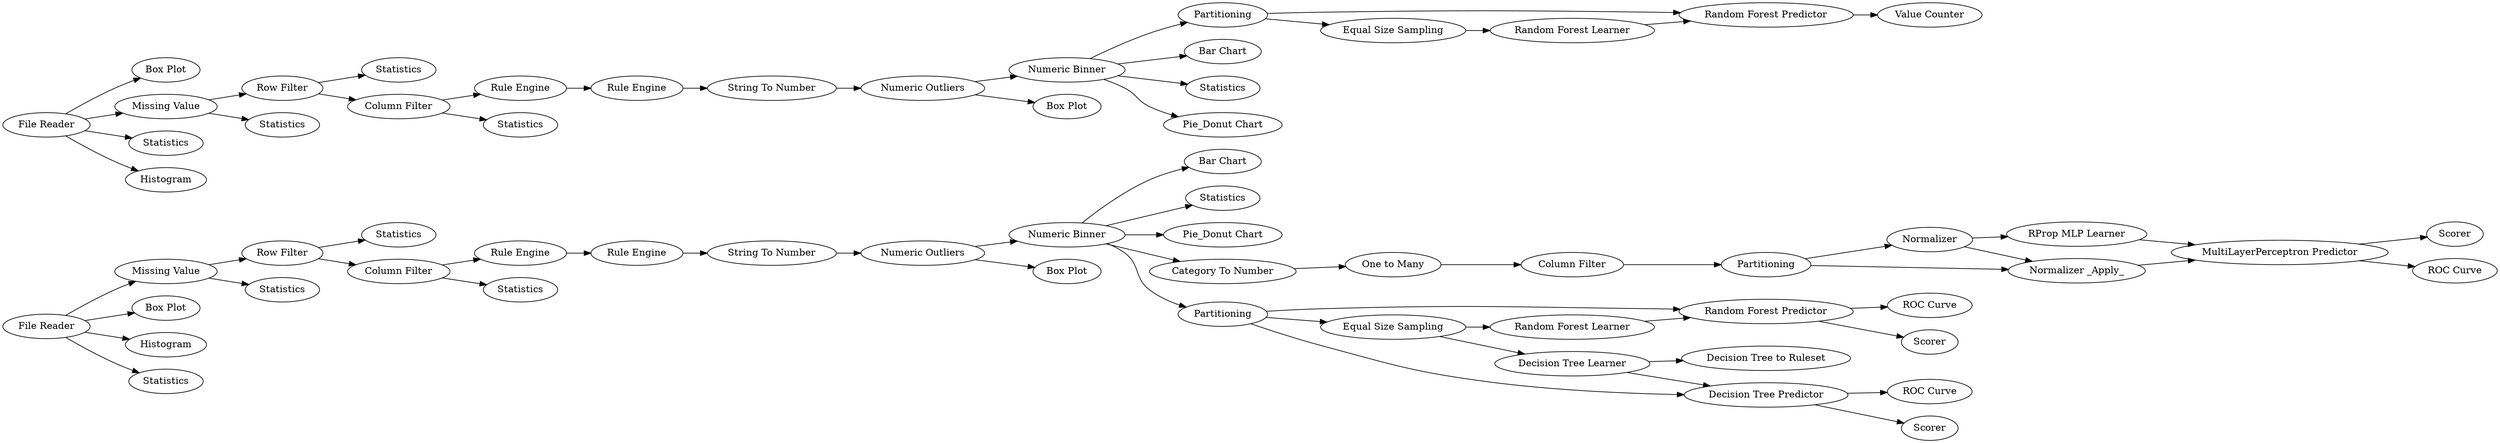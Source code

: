 digraph {
	3 [label="Missing Value"]
	8 [label="Numeric Binner"]
	11 [label=Partitioning]
	12 [label="String To Number"]
	13 [label=Normalizer]
	14 [label="Rule Engine"]
	15 [label="RProp MLP Learner"]
	19 [label=Scorer]
	26 [label="File Reader"]
	27 [label="Rule Engine"]
	33 [label="Row Filter"]
	34 [label=Statistics]
	38 [label="Column Filter"]
	39 [label=Statistics]
	40 [label="Box Plot"]
	41 [label="Bar Chart"]
	42 [label="Numeric Outliers"]
	43 [label=Statistics]
	46 [label="Pie_Donut Chart"]
	47 [label="One to Many"]
	48 [label="Category To Number"]
	49 [label="Normalizer _Apply_"]
	51 [label="MultiLayerPerceptron Predictor"]
	52 [label="ROC Curve"]
	53 [label="Column Filter"]
	55 [label=Partitioning]
	56 [label="Equal Size Sampling"]
	57 [label="Decision Tree Learner"]
	58 [label="Decision Tree Predictor"]
	59 [label="ROC Curve"]
	60 [label=Scorer]
	61 [label="Decision Tree to Ruleset"]
	62 [label="Random Forest Learner"]
	63 [label="Random Forest Predictor"]
	65 [label="ROC Curve"]
	66 [label=Scorer]
	67 [label="Box Plot"]
	68 [label="File Reader"]
	70 [label=Partitioning]
	71 [label="Row Filter"]
	73 [label=Statistics]
	74 [label="Bar Chart"]
	75 [label=Statistics]
	77 [label="Numeric Outliers"]
	79 [label=Statistics]
	80 [label="Column Filter"]
	83 [label="Random Forest Predictor"]
	84 [label="Numeric Binner"]
	85 [label="Random Forest Learner"]
	87 [label="Box Plot"]
	89 [label="Box Plot"]
	92 [label="Missing Value"]
	93 [label="String To Number"]
	94 [label="Rule Engine"]
	95 [label="Equal Size Sampling"]
	96 [label="Rule Engine"]
	97 [label=Statistics]
	98 [label=Statistics]
	99 [label="Pie_Donut Chart"]
	100 [label="Value Counter"]
	101 [label=Histogram]
	102 [label=Statistics]
	103 [label=Statistics]
	104 [label=Histogram]
	3 -> 33
	3 -> 39
	8 -> 41
	8 -> 43
	8 -> 46
	8 -> 48
	8 -> 55
	11 -> 13
	11 -> 49
	12 -> 42
	13 -> 15
	13 -> 49
	14 -> 12
	15 -> 51
	26 -> 67
	26 -> 101
	26 -> 3
	26 -> 103
	27 -> 14
	33 -> 34
	33 -> 38
	38 -> 102
	38 -> 27
	42 -> 40
	42 -> 8
	47 -> 53
	48 -> 47
	49 -> 51
	51 -> 52
	51 -> 19
	53 -> 11
	55 -> 63
	55 -> 58
	55 -> 56
	56 -> 57
	56 -> 62
	57 -> 58
	57 -> 61
	58 -> 59
	58 -> 60
	62 -> 63
	63 -> 66
	63 -> 65
	68 -> 89
	68 -> 98
	68 -> 104
	68 -> 92
	70 -> 83
	70 -> 95
	71 -> 79
	71 -> 80
	77 -> 84
	77 -> 87
	80 -> 96
	80 -> 97
	83 -> 100
	84 -> 70
	84 -> 74
	84 -> 75
	84 -> 99
	85 -> 83
	92 -> 73
	92 -> 71
	93 -> 77
	94 -> 93
	95 -> 85
	96 -> 94
	rankdir=LR
}
